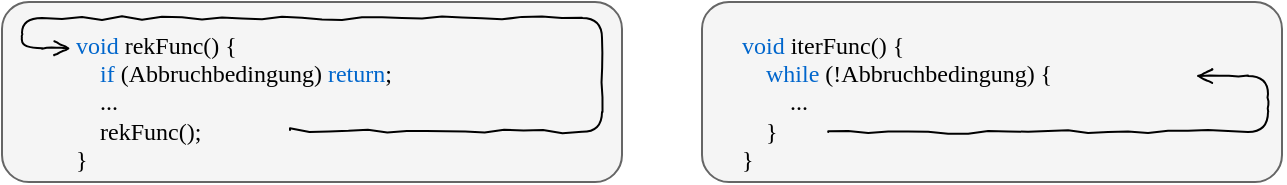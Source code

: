 <mxfile version="13.4.5" type="device"><diagram id="mFq_UxKDi7qEWMJE8yRH" name="Page-1"><mxGraphModel dx="865" dy="506" grid="1" gridSize="10" guides="1" tooltips="1" connect="1" arrows="1" fold="1" page="1" pageScale="1" pageWidth="1169" pageHeight="827" math="0" shadow="0"><root><mxCell id="0"/><mxCell id="1" parent="0"/><mxCell id="umxpD1PMK0Hez7656glA-102" value="" style="rounded=1;whiteSpace=wrap;html=1;fontFamily=Lucida Console;fontSize=17;fontColor=#333333;fillColor=#f5f5f5;strokeColor=#666666;" vertex="1" parent="1"><mxGeometry x="90" y="230" width="310" height="90" as="geometry"/></mxCell><mxCell id="umxpD1PMK0Hez7656glA-79" value="" style="endArrow=open;html=1;fontFamily=Comic Sans MS;comic=1;endFill=0;startArrow=none;startFill=0;exitX=0.436;exitY=0.7;exitDx=0;exitDy=0;exitPerimeter=0;entryX=-0.003;entryY=0.117;entryDx=0;entryDy=0;entryPerimeter=0;" edge="1" parent="1" source="umxpD1PMK0Hez7656glA-100" target="umxpD1PMK0Hez7656glA-100"><mxGeometry width="50" height="50" relative="1" as="geometry"><mxPoint x="150" y="190" as="sourcePoint"/><mxPoint x="114" y="265" as="targetPoint"/><Array as="points"><mxPoint x="390" y="295"/><mxPoint x="390" y="238"/><mxPoint x="100" y="238"/><mxPoint x="100" y="253"/></Array></mxGeometry></mxCell><mxCell id="umxpD1PMK0Hez7656glA-100" value="&lt;font color=&quot;#0066cc&quot;&gt;void &lt;/font&gt;rekFunc() {&lt;br&gt;&amp;nbsp; &amp;nbsp; &lt;font color=&quot;#0066cc&quot;&gt;if &lt;/font&gt;(Abbruchbedingung) &lt;font color=&quot;#0066cc&quot;&gt;return&lt;/font&gt;;&lt;br&gt;&amp;nbsp; &amp;nbsp; ...&lt;br&gt;&amp;nbsp; &amp;nbsp; rekFunc();&lt;br&gt;}" style="text;html=1;align=left;verticalAlign=middle;resizable=0;points=[];autosize=1;fontFamily=Lucida Console;" vertex="1" parent="1"><mxGeometry x="125" y="245" width="250" height="70" as="geometry"/></mxCell><mxCell id="umxpD1PMK0Hez7656glA-105" value="" style="rounded=1;whiteSpace=wrap;html=1;fontFamily=Lucida Console;fontSize=17;fontColor=#333333;fillColor=#f5f5f5;strokeColor=#666666;" vertex="1" parent="1"><mxGeometry x="440" y="230" width="290" height="90" as="geometry"/></mxCell><mxCell id="umxpD1PMK0Hez7656glA-106" value="" style="endArrow=open;html=1;fontFamily=Comic Sans MS;comic=1;endFill=0;startArrow=none;startFill=0;exitX=0.188;exitY=0.714;exitDx=0;exitDy=0;exitPerimeter=0;entryX=0.954;entryY=0.314;entryDx=0;entryDy=0;entryPerimeter=0;" edge="1" source="umxpD1PMK0Hez7656glA-107" target="umxpD1PMK0Hez7656glA-107" parent="1"><mxGeometry width="50" height="50" relative="1" as="geometry"><mxPoint x="483" y="190" as="sourcePoint"/><mxPoint x="447" y="265" as="targetPoint"/><Array as="points"><mxPoint x="723" y="295"/><mxPoint x="723" y="267"/></Array></mxGeometry></mxCell><mxCell id="umxpD1PMK0Hez7656glA-107" value="&lt;font color=&quot;#0066cc&quot;&gt;void &lt;/font&gt;iterFunc() {&lt;br&gt;&amp;nbsp; &amp;nbsp; &lt;font color=&quot;#0066cc&quot;&gt;while &lt;/font&gt;(!Abbruchbedingung) {&lt;br&gt;&amp;nbsp; &amp;nbsp; &amp;nbsp; &amp;nbsp; ...&lt;br&gt;&amp;nbsp; &amp;nbsp; }&lt;br&gt;}" style="text;html=1;align=left;verticalAlign=middle;resizable=0;points=[];autosize=1;fontFamily=Lucida Console;" vertex="1" parent="1"><mxGeometry x="458" y="245" width="240" height="70" as="geometry"/></mxCell></root></mxGraphModel></diagram></mxfile>